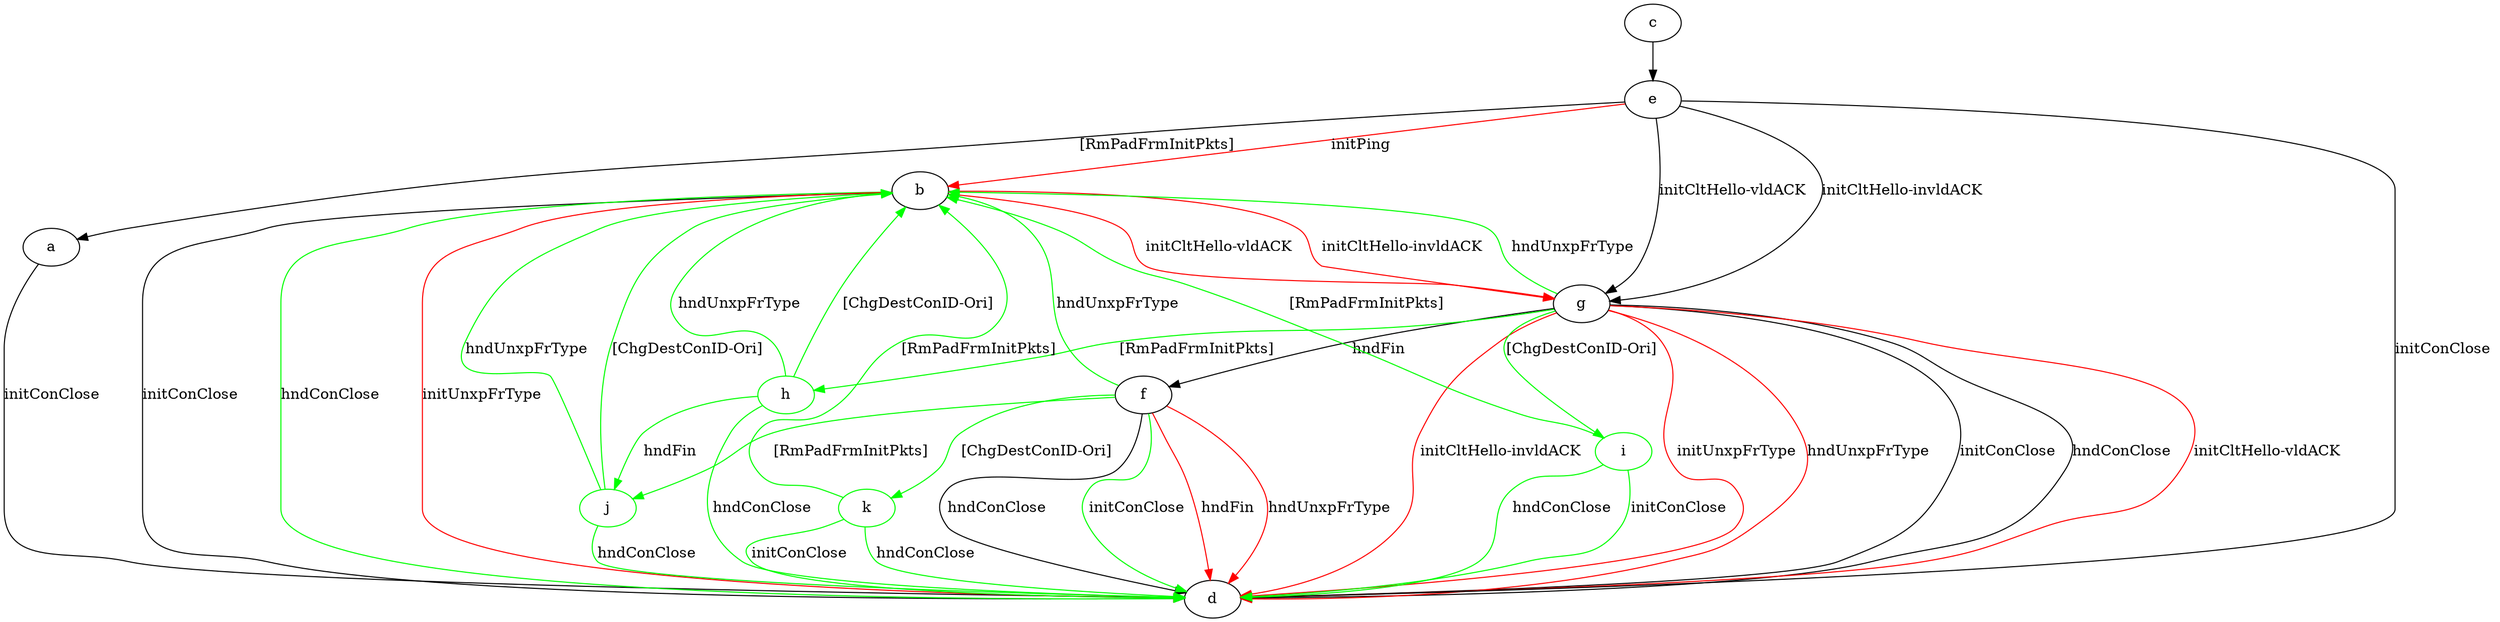 digraph "" {
	a -> d	[key=0,
		label="initConClose "];
	b -> d	[key=0,
		label="initConClose "];
	b -> d	[key=1,
		color=green,
		label="hndConClose "];
	b -> d	[key=2,
		color=red,
		label="initUnxpFrType "];
	b -> g	[key=0,
		color=red,
		label="initCltHello-vldACK "];
	b -> g	[key=1,
		color=red,
		label="initCltHello-invldACK "];
	c -> e	[key=0];
	e -> a	[key=0,
		label="[RmPadFrmInitPkts] "];
	e -> b	[key=0,
		color=red,
		label="initPing "];
	e -> d	[key=0,
		label="initConClose "];
	e -> g	[key=0,
		label="initCltHello-vldACK "];
	e -> g	[key=1,
		label="initCltHello-invldACK "];
	f -> b	[key=0,
		color=green,
		label="hndUnxpFrType "];
	f -> d	[key=0,
		label="hndConClose "];
	f -> d	[key=1,
		color=green,
		label="initConClose "];
	f -> d	[key=2,
		color=red,
		label="hndFin "];
	f -> d	[key=3,
		color=red,
		label="hndUnxpFrType "];
	j	[color=green];
	f -> j	[key=0,
		color=green,
		label="[RmPadFrmInitPkts] "];
	k	[color=green];
	f -> k	[key=0,
		color=green,
		label="[ChgDestConID-Ori] "];
	g -> b	[key=0,
		color=green,
		label="hndUnxpFrType "];
	g -> d	[key=0,
		label="initConClose "];
	g -> d	[key=1,
		label="hndConClose "];
	g -> d	[key=2,
		color=red,
		label="initCltHello-vldACK "];
	g -> d	[key=3,
		color=red,
		label="initCltHello-invldACK "];
	g -> d	[key=4,
		color=red,
		label="initUnxpFrType "];
	g -> d	[key=5,
		color=red,
		label="hndUnxpFrType "];
	g -> f	[key=0,
		label="hndFin "];
	h	[color=green];
	g -> h	[key=0,
		color=green,
		label="[RmPadFrmInitPkts] "];
	i	[color=green];
	g -> i	[key=0,
		color=green,
		label="[ChgDestConID-Ori] "];
	h -> b	[key=0,
		color=green,
		label="hndUnxpFrType "];
	h -> b	[key=1,
		color=green,
		label="[ChgDestConID-Ori] "];
	h -> d	[key=0,
		color=green,
		label="hndConClose "];
	h -> j	[key=0,
		color=green,
		label="hndFin "];
	i -> b	[key=0,
		color=green,
		label="[RmPadFrmInitPkts] "];
	i -> d	[key=0,
		color=green,
		label="initConClose "];
	i -> d	[key=1,
		color=green,
		label="hndConClose "];
	j -> b	[key=0,
		color=green,
		label="hndUnxpFrType "];
	j -> b	[key=1,
		color=green,
		label="[ChgDestConID-Ori] "];
	j -> d	[key=0,
		color=green,
		label="hndConClose "];
	k -> b	[key=0,
		color=green,
		label="[RmPadFrmInitPkts] "];
	k -> d	[key=0,
		color=green,
		label="initConClose "];
	k -> d	[key=1,
		color=green,
		label="hndConClose "];
}
